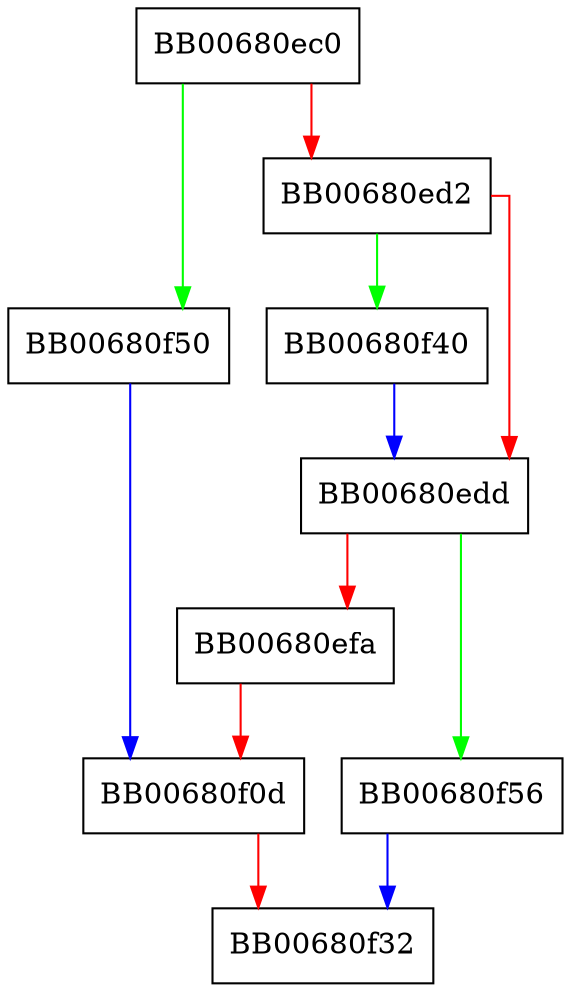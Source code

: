 digraph X509_VERIFY_PARAM_set1_email {
  node [shape="box"];
  graph [splines=ortho];
  BB00680ec0 -> BB00680f50 [color="green"];
  BB00680ec0 -> BB00680ed2 [color="red"];
  BB00680ed2 -> BB00680f40 [color="green"];
  BB00680ed2 -> BB00680edd [color="red"];
  BB00680edd -> BB00680f56 [color="green"];
  BB00680edd -> BB00680efa [color="red"];
  BB00680efa -> BB00680f0d [color="red"];
  BB00680f0d -> BB00680f32 [color="red"];
  BB00680f40 -> BB00680edd [color="blue"];
  BB00680f50 -> BB00680f0d [color="blue"];
  BB00680f56 -> BB00680f32 [color="blue"];
}